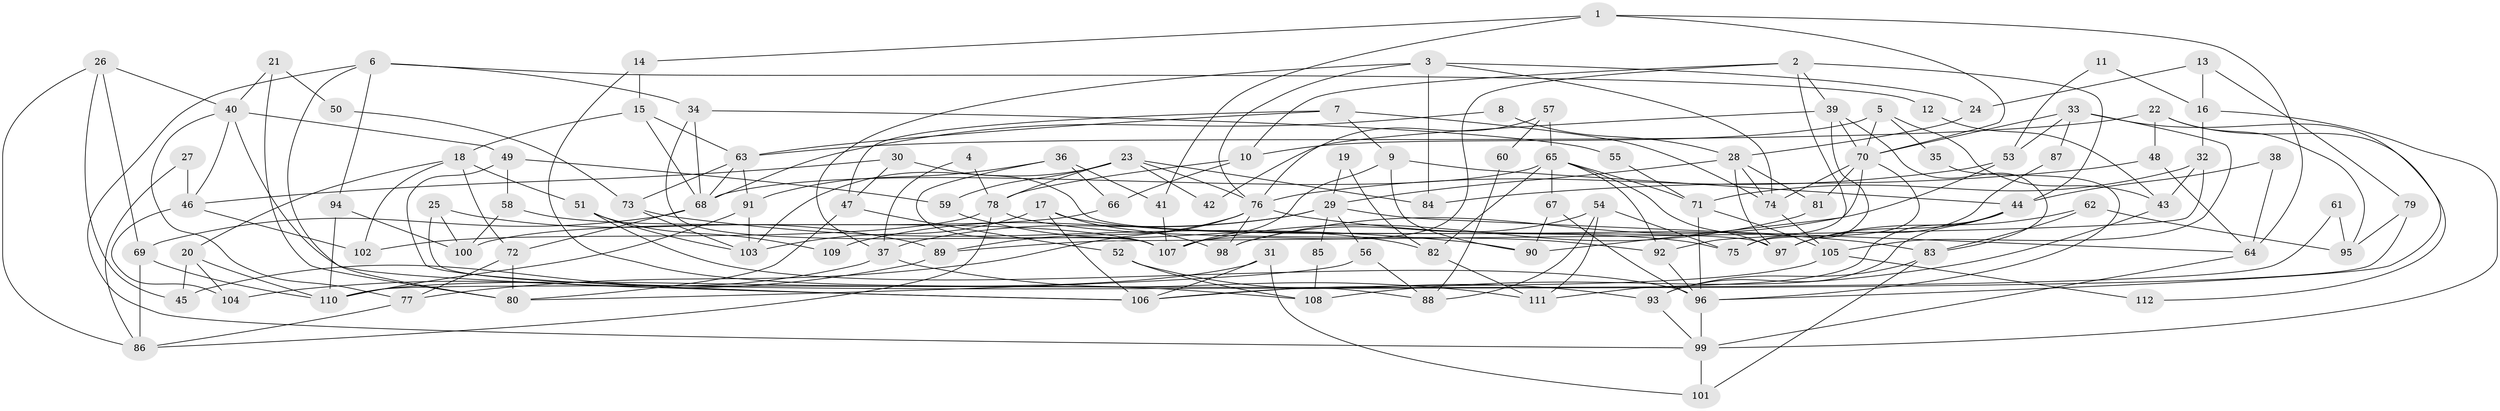 // Generated by graph-tools (version 1.1) at 2025/36/03/09/25 02:36:11]
// undirected, 112 vertices, 224 edges
graph export_dot {
graph [start="1"]
  node [color=gray90,style=filled];
  1;
  2;
  3;
  4;
  5;
  6;
  7;
  8;
  9;
  10;
  11;
  12;
  13;
  14;
  15;
  16;
  17;
  18;
  19;
  20;
  21;
  22;
  23;
  24;
  25;
  26;
  27;
  28;
  29;
  30;
  31;
  32;
  33;
  34;
  35;
  36;
  37;
  38;
  39;
  40;
  41;
  42;
  43;
  44;
  45;
  46;
  47;
  48;
  49;
  50;
  51;
  52;
  53;
  54;
  55;
  56;
  57;
  58;
  59;
  60;
  61;
  62;
  63;
  64;
  65;
  66;
  67;
  68;
  69;
  70;
  71;
  72;
  73;
  74;
  75;
  76;
  77;
  78;
  79;
  80;
  81;
  82;
  83;
  84;
  85;
  86;
  87;
  88;
  89;
  90;
  91;
  92;
  93;
  94;
  95;
  96;
  97;
  98;
  99;
  100;
  101;
  102;
  103;
  104;
  105;
  106;
  107;
  108;
  109;
  110;
  111;
  112;
  1 -- 70;
  1 -- 41;
  1 -- 14;
  1 -- 64;
  2 -- 39;
  2 -- 107;
  2 -- 10;
  2 -- 44;
  2 -- 92;
  3 -- 84;
  3 -- 76;
  3 -- 24;
  3 -- 37;
  3 -- 74;
  4 -- 78;
  4 -- 37;
  5 -- 10;
  5 -- 70;
  5 -- 35;
  5 -- 43;
  6 -- 99;
  6 -- 80;
  6 -- 12;
  6 -- 34;
  6 -- 94;
  7 -- 63;
  7 -- 9;
  7 -- 47;
  7 -- 74;
  8 -- 68;
  8 -- 28;
  9 -- 90;
  9 -- 44;
  9 -- 107;
  10 -- 66;
  10 -- 78;
  11 -- 53;
  11 -- 16;
  12 -- 43;
  13 -- 16;
  13 -- 24;
  13 -- 79;
  14 -- 15;
  14 -- 108;
  15 -- 18;
  15 -- 63;
  15 -- 68;
  16 -- 32;
  16 -- 99;
  17 -- 75;
  17 -- 106;
  17 -- 98;
  17 -- 103;
  18 -- 72;
  18 -- 51;
  18 -- 20;
  18 -- 102;
  19 -- 82;
  19 -- 29;
  20 -- 104;
  20 -- 45;
  20 -- 110;
  21 -- 80;
  21 -- 40;
  21 -- 50;
  22 -- 96;
  22 -- 63;
  22 -- 48;
  22 -- 95;
  23 -- 76;
  23 -- 78;
  23 -- 42;
  23 -- 59;
  23 -- 84;
  23 -- 103;
  24 -- 28;
  25 -- 89;
  25 -- 100;
  25 -- 88;
  26 -- 40;
  26 -- 45;
  26 -- 69;
  26 -- 86;
  27 -- 46;
  27 -- 86;
  28 -- 29;
  28 -- 74;
  28 -- 81;
  28 -- 97;
  29 -- 64;
  29 -- 56;
  29 -- 37;
  29 -- 85;
  29 -- 109;
  30 -- 97;
  30 -- 46;
  30 -- 47;
  31 -- 106;
  31 -- 110;
  31 -- 101;
  32 -- 43;
  32 -- 71;
  32 -- 89;
  33 -- 105;
  33 -- 70;
  33 -- 53;
  33 -- 87;
  33 -- 112;
  34 -- 68;
  34 -- 55;
  34 -- 107;
  35 -- 96;
  36 -- 107;
  36 -- 91;
  36 -- 41;
  36 -- 66;
  37 -- 45;
  37 -- 111;
  38 -- 44;
  38 -- 64;
  39 -- 70;
  39 -- 75;
  39 -- 42;
  39 -- 83;
  40 -- 49;
  40 -- 77;
  40 -- 46;
  40 -- 106;
  41 -- 107;
  43 -- 108;
  44 -- 97;
  44 -- 93;
  44 -- 111;
  46 -- 102;
  46 -- 104;
  47 -- 52;
  47 -- 80;
  48 -- 64;
  48 -- 84;
  49 -- 106;
  49 -- 59;
  49 -- 58;
  50 -- 73;
  51 -- 96;
  51 -- 103;
  51 -- 109;
  52 -- 93;
  52 -- 108;
  53 -- 98;
  53 -- 76;
  54 -- 111;
  54 -- 98;
  54 -- 75;
  54 -- 88;
  55 -- 71;
  56 -- 80;
  56 -- 88;
  57 -- 76;
  57 -- 65;
  57 -- 60;
  58 -- 107;
  58 -- 100;
  59 -- 82;
  60 -- 88;
  61 -- 95;
  61 -- 110;
  62 -- 97;
  62 -- 83;
  62 -- 95;
  63 -- 91;
  63 -- 68;
  63 -- 73;
  64 -- 99;
  65 -- 92;
  65 -- 67;
  65 -- 68;
  65 -- 71;
  65 -- 82;
  65 -- 97;
  66 -- 100;
  67 -- 96;
  67 -- 90;
  68 -- 69;
  68 -- 72;
  69 -- 86;
  69 -- 110;
  70 -- 74;
  70 -- 81;
  70 -- 75;
  70 -- 90;
  71 -- 105;
  71 -- 96;
  72 -- 77;
  72 -- 80;
  73 -- 103;
  73 -- 90;
  74 -- 105;
  76 -- 83;
  76 -- 77;
  76 -- 89;
  76 -- 98;
  77 -- 86;
  78 -- 86;
  78 -- 92;
  78 -- 102;
  79 -- 95;
  79 -- 106;
  81 -- 107;
  82 -- 111;
  83 -- 101;
  83 -- 93;
  85 -- 108;
  87 -- 97;
  89 -- 104;
  91 -- 110;
  91 -- 103;
  92 -- 96;
  93 -- 99;
  94 -- 110;
  94 -- 100;
  96 -- 99;
  99 -- 101;
  105 -- 106;
  105 -- 112;
}
